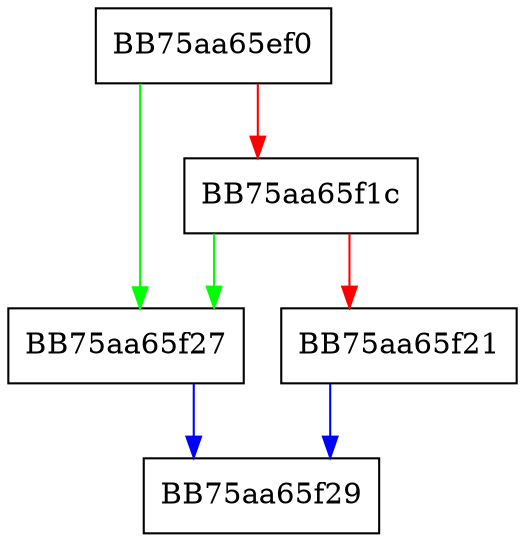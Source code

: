 digraph myfcallback {
  node [shape="box"];
  graph [splines=ortho];
  BB75aa65ef0 -> BB75aa65f27 [color="green"];
  BB75aa65ef0 -> BB75aa65f1c [color="red"];
  BB75aa65f1c -> BB75aa65f27 [color="green"];
  BB75aa65f1c -> BB75aa65f21 [color="red"];
  BB75aa65f21 -> BB75aa65f29 [color="blue"];
  BB75aa65f27 -> BB75aa65f29 [color="blue"];
}